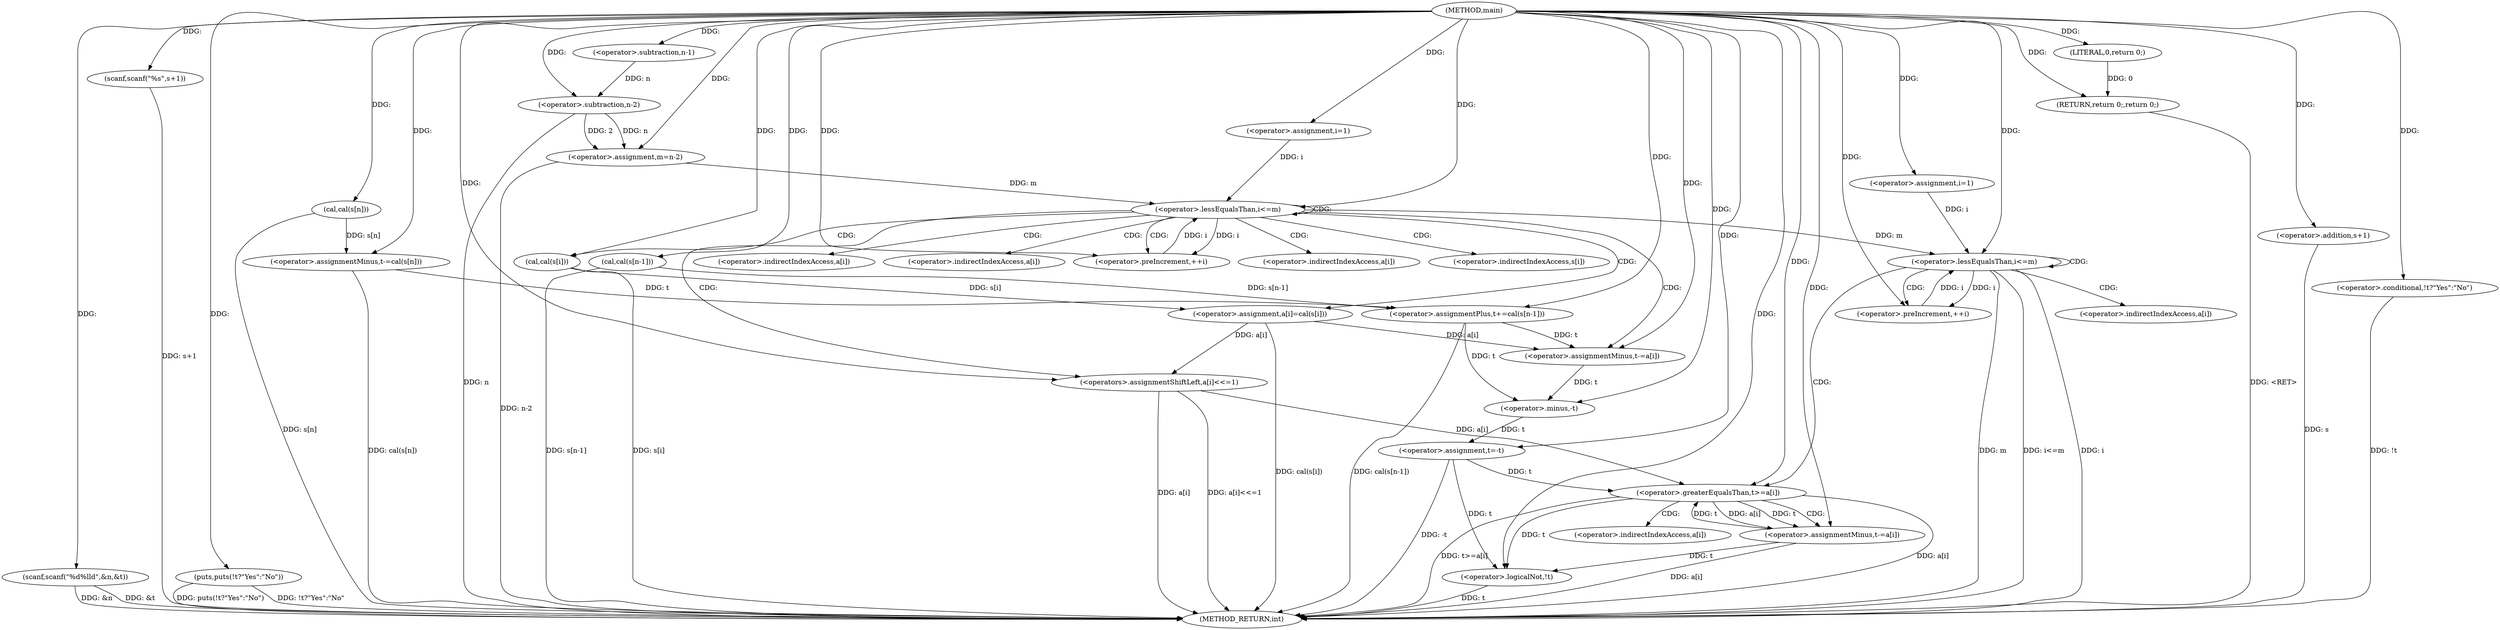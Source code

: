 digraph "main" {  
"1000113" [label = "(METHOD,main)" ]
"1000209" [label = "(METHOD_RETURN,int)" ]
"1000115" [label = "(scanf,scanf(\"%d%lld\",&n,&t))" ]
"1000121" [label = "(scanf,scanf(\"%s\",s+1))" ]
"1000126" [label = "(<operator>.assignmentMinus,t-=cal(s[n]))" ]
"1000132" [label = "(<operator>.assignmentPlus,t+=cal(s[n-1]))" ]
"1000140" [label = "(<operator>.assignment,m=n-2)" ]
"1000174" [label = "(<operator>.assignment,t=-t)" ]
"1000201" [label = "(puts,puts(!t?\"Yes\":\"No\"))" ]
"1000207" [label = "(RETURN,return 0;,return 0;)" ]
"1000147" [label = "(<operator>.assignment,i=1)" ]
"1000150" [label = "(<operator>.lessEqualsThan,i<=m)" ]
"1000153" [label = "(<operator>.preIncrement,++i)" ]
"1000180" [label = "(<operator>.assignment,i=1)" ]
"1000183" [label = "(<operator>.lessEqualsThan,i<=m)" ]
"1000186" [label = "(<operator>.preIncrement,++i)" ]
"1000208" [label = "(LITERAL,0,return 0;)" ]
"1000123" [label = "(<operator>.addition,s+1)" ]
"1000128" [label = "(cal,cal(s[n]))" ]
"1000134" [label = "(cal,cal(s[n-1]))" ]
"1000142" [label = "(<operator>.subtraction,n-2)" ]
"1000156" [label = "(<operator>.assignment,a[i]=cal(s[i]))" ]
"1000164" [label = "(<operator>.assignmentMinus,t-=a[i])" ]
"1000169" [label = "(<operators>.assignmentShiftLeft,a[i]<<=1)" ]
"1000176" [label = "(<operator>.minus,-t)" ]
"1000202" [label = "(<operator>.conditional,!t?\"Yes\":\"No\")" ]
"1000190" [label = "(<operator>.greaterEqualsThan,t>=a[i])" ]
"1000203" [label = "(<operator>.logicalNot,!t)" ]
"1000137" [label = "(<operator>.subtraction,n-1)" ]
"1000160" [label = "(cal,cal(s[i]))" ]
"1000196" [label = "(<operator>.assignmentMinus,t-=a[i])" ]
"1000157" [label = "(<operator>.indirectIndexAccess,a[i])" ]
"1000166" [label = "(<operator>.indirectIndexAccess,a[i])" ]
"1000170" [label = "(<operator>.indirectIndexAccess,a[i])" ]
"1000161" [label = "(<operator>.indirectIndexAccess,s[i])" ]
"1000192" [label = "(<operator>.indirectIndexAccess,a[i])" ]
"1000198" [label = "(<operator>.indirectIndexAccess,a[i])" ]
  "1000115" -> "1000209"  [ label = "DDG: &n"] 
  "1000115" -> "1000209"  [ label = "DDG: &t"] 
  "1000123" -> "1000209"  [ label = "DDG: s"] 
  "1000121" -> "1000209"  [ label = "DDG: s+1"] 
  "1000128" -> "1000209"  [ label = "DDG: s[n]"] 
  "1000126" -> "1000209"  [ label = "DDG: cal(s[n])"] 
  "1000134" -> "1000209"  [ label = "DDG: s[n-1]"] 
  "1000132" -> "1000209"  [ label = "DDG: cal(s[n-1])"] 
  "1000142" -> "1000209"  [ label = "DDG: n"] 
  "1000140" -> "1000209"  [ label = "DDG: n-2"] 
  "1000174" -> "1000209"  [ label = "DDG: -t"] 
  "1000183" -> "1000209"  [ label = "DDG: i"] 
  "1000183" -> "1000209"  [ label = "DDG: m"] 
  "1000183" -> "1000209"  [ label = "DDG: i<=m"] 
  "1000203" -> "1000209"  [ label = "DDG: t"] 
  "1000202" -> "1000209"  [ label = "DDG: !t"] 
  "1000201" -> "1000209"  [ label = "DDG: !t?\"Yes\":\"No\""] 
  "1000201" -> "1000209"  [ label = "DDG: puts(!t?\"Yes\":\"No\")"] 
  "1000190" -> "1000209"  [ label = "DDG: a[i]"] 
  "1000190" -> "1000209"  [ label = "DDG: t>=a[i]"] 
  "1000196" -> "1000209"  [ label = "DDG: a[i]"] 
  "1000160" -> "1000209"  [ label = "DDG: s[i]"] 
  "1000156" -> "1000209"  [ label = "DDG: cal(s[i])"] 
  "1000169" -> "1000209"  [ label = "DDG: a[i]"] 
  "1000169" -> "1000209"  [ label = "DDG: a[i]<<=1"] 
  "1000207" -> "1000209"  [ label = "DDG: <RET>"] 
  "1000113" -> "1000115"  [ label = "DDG: "] 
  "1000113" -> "1000121"  [ label = "DDG: "] 
  "1000128" -> "1000126"  [ label = "DDG: s[n]"] 
  "1000134" -> "1000132"  [ label = "DDG: s[n-1]"] 
  "1000142" -> "1000140"  [ label = "DDG: n"] 
  "1000142" -> "1000140"  [ label = "DDG: 2"] 
  "1000176" -> "1000174"  [ label = "DDG: t"] 
  "1000208" -> "1000207"  [ label = "DDG: 0"] 
  "1000113" -> "1000207"  [ label = "DDG: "] 
  "1000113" -> "1000126"  [ label = "DDG: "] 
  "1000126" -> "1000132"  [ label = "DDG: t"] 
  "1000113" -> "1000132"  [ label = "DDG: "] 
  "1000113" -> "1000140"  [ label = "DDG: "] 
  "1000113" -> "1000147"  [ label = "DDG: "] 
  "1000113" -> "1000174"  [ label = "DDG: "] 
  "1000113" -> "1000180"  [ label = "DDG: "] 
  "1000113" -> "1000201"  [ label = "DDG: "] 
  "1000113" -> "1000208"  [ label = "DDG: "] 
  "1000113" -> "1000123"  [ label = "DDG: "] 
  "1000113" -> "1000128"  [ label = "DDG: "] 
  "1000113" -> "1000134"  [ label = "DDG: "] 
  "1000137" -> "1000142"  [ label = "DDG: n"] 
  "1000113" -> "1000142"  [ label = "DDG: "] 
  "1000147" -> "1000150"  [ label = "DDG: i"] 
  "1000153" -> "1000150"  [ label = "DDG: i"] 
  "1000113" -> "1000150"  [ label = "DDG: "] 
  "1000140" -> "1000150"  [ label = "DDG: m"] 
  "1000150" -> "1000153"  [ label = "DDG: i"] 
  "1000113" -> "1000153"  [ label = "DDG: "] 
  "1000160" -> "1000156"  [ label = "DDG: s[i]"] 
  "1000156" -> "1000164"  [ label = "DDG: a[i]"] 
  "1000132" -> "1000176"  [ label = "DDG: t"] 
  "1000164" -> "1000176"  [ label = "DDG: t"] 
  "1000113" -> "1000176"  [ label = "DDG: "] 
  "1000180" -> "1000183"  [ label = "DDG: i"] 
  "1000186" -> "1000183"  [ label = "DDG: i"] 
  "1000113" -> "1000183"  [ label = "DDG: "] 
  "1000150" -> "1000183"  [ label = "DDG: m"] 
  "1000183" -> "1000186"  [ label = "DDG: i"] 
  "1000113" -> "1000186"  [ label = "DDG: "] 
  "1000113" -> "1000202"  [ label = "DDG: "] 
  "1000132" -> "1000164"  [ label = "DDG: t"] 
  "1000113" -> "1000164"  [ label = "DDG: "] 
  "1000156" -> "1000169"  [ label = "DDG: a[i]"] 
  "1000113" -> "1000169"  [ label = "DDG: "] 
  "1000174" -> "1000203"  [ label = "DDG: t"] 
  "1000190" -> "1000203"  [ label = "DDG: t"] 
  "1000196" -> "1000203"  [ label = "DDG: t"] 
  "1000113" -> "1000203"  [ label = "DDG: "] 
  "1000113" -> "1000137"  [ label = "DDG: "] 
  "1000113" -> "1000160"  [ label = "DDG: "] 
  "1000174" -> "1000190"  [ label = "DDG: t"] 
  "1000196" -> "1000190"  [ label = "DDG: t"] 
  "1000113" -> "1000190"  [ label = "DDG: "] 
  "1000169" -> "1000190"  [ label = "DDG: a[i]"] 
  "1000190" -> "1000196"  [ label = "DDG: a[i]"] 
  "1000190" -> "1000196"  [ label = "DDG: t"] 
  "1000113" -> "1000196"  [ label = "DDG: "] 
  "1000150" -> "1000153"  [ label = "CDG: "] 
  "1000150" -> "1000164"  [ label = "CDG: "] 
  "1000150" -> "1000156"  [ label = "CDG: "] 
  "1000150" -> "1000161"  [ label = "CDG: "] 
  "1000150" -> "1000160"  [ label = "CDG: "] 
  "1000150" -> "1000170"  [ label = "CDG: "] 
  "1000150" -> "1000150"  [ label = "CDG: "] 
  "1000150" -> "1000166"  [ label = "CDG: "] 
  "1000150" -> "1000157"  [ label = "CDG: "] 
  "1000150" -> "1000169"  [ label = "CDG: "] 
  "1000183" -> "1000190"  [ label = "CDG: "] 
  "1000183" -> "1000186"  [ label = "CDG: "] 
  "1000183" -> "1000192"  [ label = "CDG: "] 
  "1000183" -> "1000183"  [ label = "CDG: "] 
  "1000190" -> "1000198"  [ label = "CDG: "] 
  "1000190" -> "1000196"  [ label = "CDG: "] 
}
